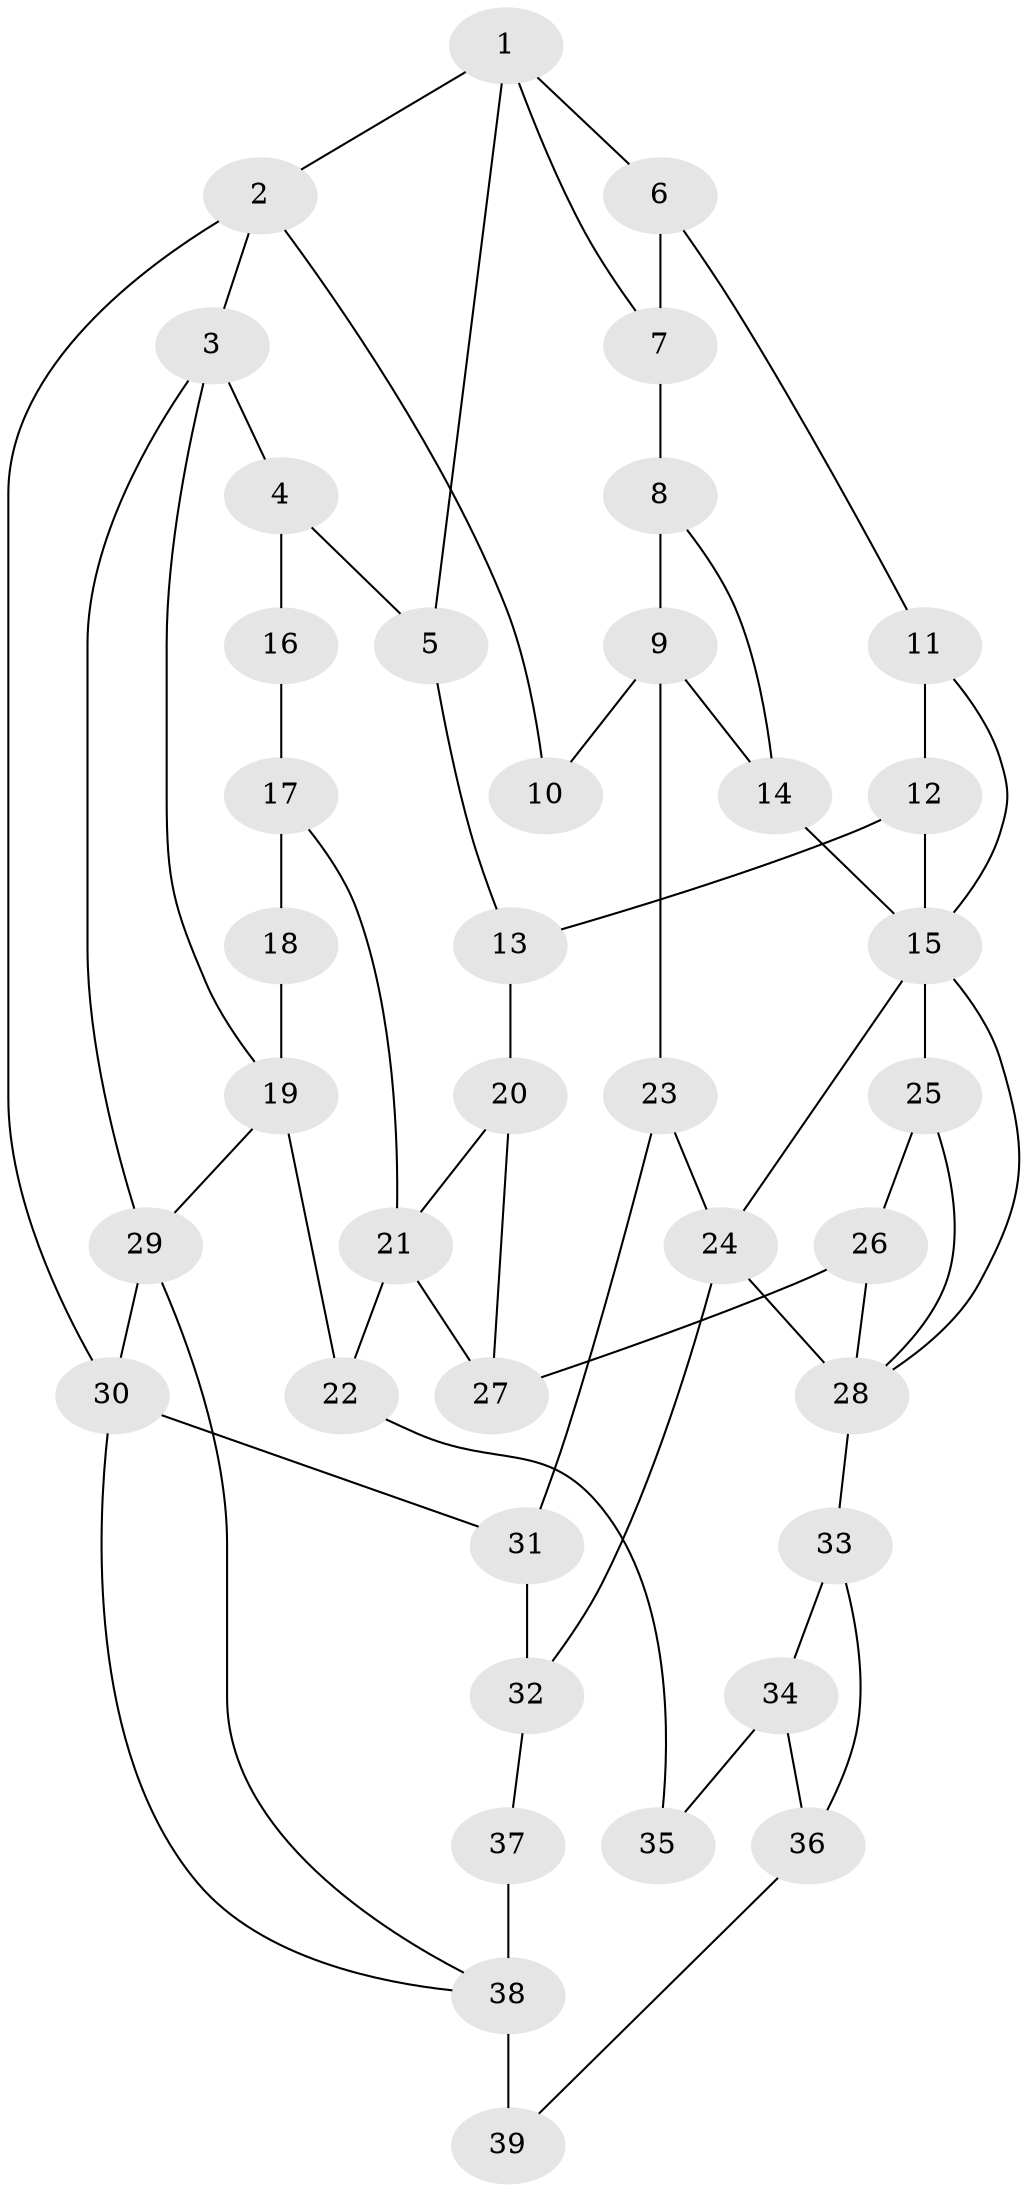 // original degree distribution, {3: 0.02564102564102564, 5: 0.48717948717948717, 6: 0.23076923076923078, 4: 0.2564102564102564}
// Generated by graph-tools (version 1.1) at 2025/38/03/09/25 02:38:53]
// undirected, 39 vertices, 63 edges
graph export_dot {
graph [start="1"]
  node [color=gray90,style=filled];
  1;
  2;
  3;
  4;
  5;
  6;
  7;
  8;
  9;
  10;
  11;
  12;
  13;
  14;
  15;
  16;
  17;
  18;
  19;
  20;
  21;
  22;
  23;
  24;
  25;
  26;
  27;
  28;
  29;
  30;
  31;
  32;
  33;
  34;
  35;
  36;
  37;
  38;
  39;
  1 -- 2 [weight=1.0];
  1 -- 5 [weight=1.0];
  1 -- 6 [weight=1.0];
  1 -- 7 [weight=1.0];
  2 -- 3 [weight=1.0];
  2 -- 10 [weight=1.0];
  2 -- 30 [weight=1.0];
  3 -- 4 [weight=1.0];
  3 -- 19 [weight=1.0];
  3 -- 29 [weight=1.0];
  4 -- 5 [weight=1.0];
  4 -- 16 [weight=2.0];
  5 -- 13 [weight=1.0];
  6 -- 7 [weight=1.0];
  6 -- 11 [weight=1.0];
  7 -- 8 [weight=1.0];
  8 -- 9 [weight=1.0];
  8 -- 14 [weight=1.0];
  9 -- 10 [weight=2.0];
  9 -- 14 [weight=1.0];
  9 -- 23 [weight=2.0];
  11 -- 12 [weight=1.0];
  11 -- 15 [weight=1.0];
  12 -- 13 [weight=1.0];
  12 -- 15 [weight=1.0];
  13 -- 20 [weight=1.0];
  14 -- 15 [weight=1.0];
  15 -- 24 [weight=1.0];
  15 -- 25 [weight=1.0];
  15 -- 28 [weight=1.0];
  16 -- 17 [weight=1.0];
  17 -- 18 [weight=1.0];
  17 -- 21 [weight=1.0];
  18 -- 19 [weight=2.0];
  19 -- 22 [weight=2.0];
  19 -- 29 [weight=1.0];
  20 -- 21 [weight=1.0];
  20 -- 27 [weight=1.0];
  21 -- 22 [weight=2.0];
  21 -- 27 [weight=1.0];
  22 -- 35 [weight=2.0];
  23 -- 24 [weight=1.0];
  23 -- 31 [weight=2.0];
  24 -- 28 [weight=1.0];
  24 -- 32 [weight=2.0];
  25 -- 26 [weight=1.0];
  25 -- 28 [weight=1.0];
  26 -- 27 [weight=1.0];
  26 -- 28 [weight=1.0];
  28 -- 33 [weight=2.0];
  29 -- 30 [weight=1.0];
  29 -- 38 [weight=1.0];
  30 -- 31 [weight=1.0];
  30 -- 38 [weight=1.0];
  31 -- 32 [weight=2.0];
  32 -- 37 [weight=2.0];
  33 -- 34 [weight=3.0];
  33 -- 36 [weight=1.0];
  34 -- 35 [weight=2.0];
  34 -- 36 [weight=1.0];
  36 -- 39 [weight=1.0];
  37 -- 38 [weight=2.0];
  38 -- 39 [weight=2.0];
}
